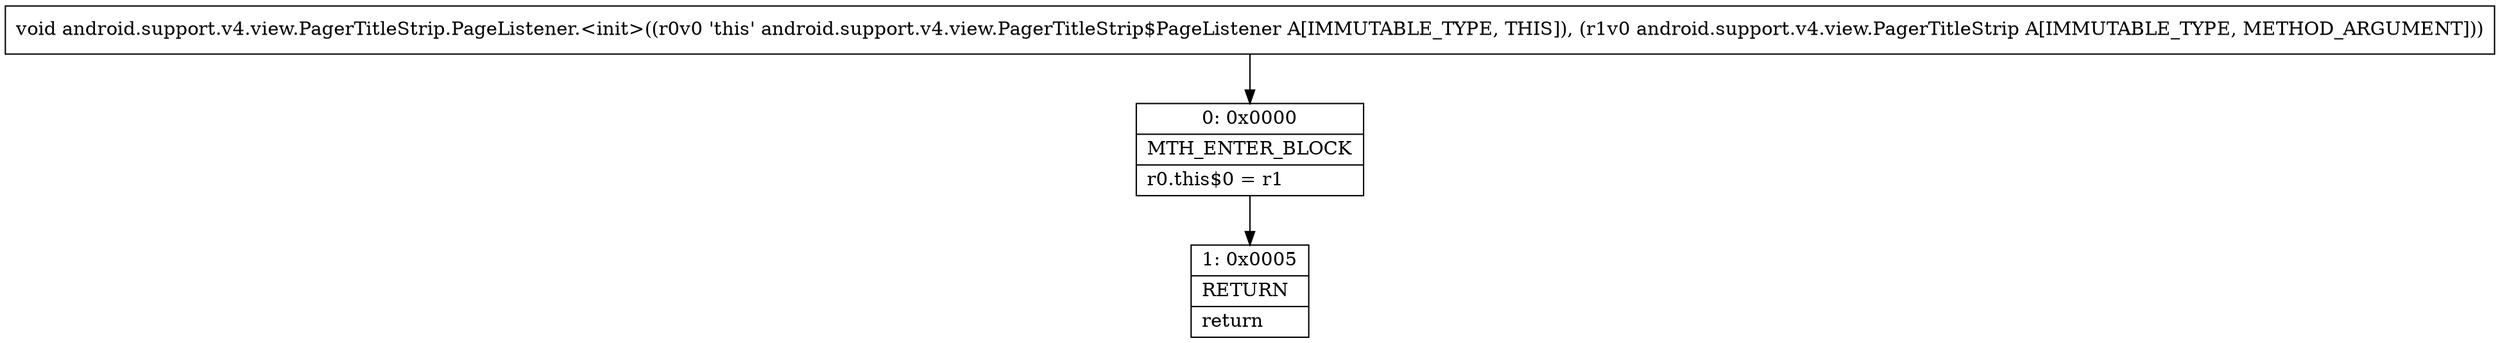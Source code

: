 digraph "CFG forandroid.support.v4.view.PagerTitleStrip.PageListener.\<init\>(Landroid\/support\/v4\/view\/PagerTitleStrip;)V" {
Node_0 [shape=record,label="{0\:\ 0x0000|MTH_ENTER_BLOCK\l|r0.this$0 = r1\l}"];
Node_1 [shape=record,label="{1\:\ 0x0005|RETURN\l|return\l}"];
MethodNode[shape=record,label="{void android.support.v4.view.PagerTitleStrip.PageListener.\<init\>((r0v0 'this' android.support.v4.view.PagerTitleStrip$PageListener A[IMMUTABLE_TYPE, THIS]), (r1v0 android.support.v4.view.PagerTitleStrip A[IMMUTABLE_TYPE, METHOD_ARGUMENT])) }"];
MethodNode -> Node_0;
Node_0 -> Node_1;
}

